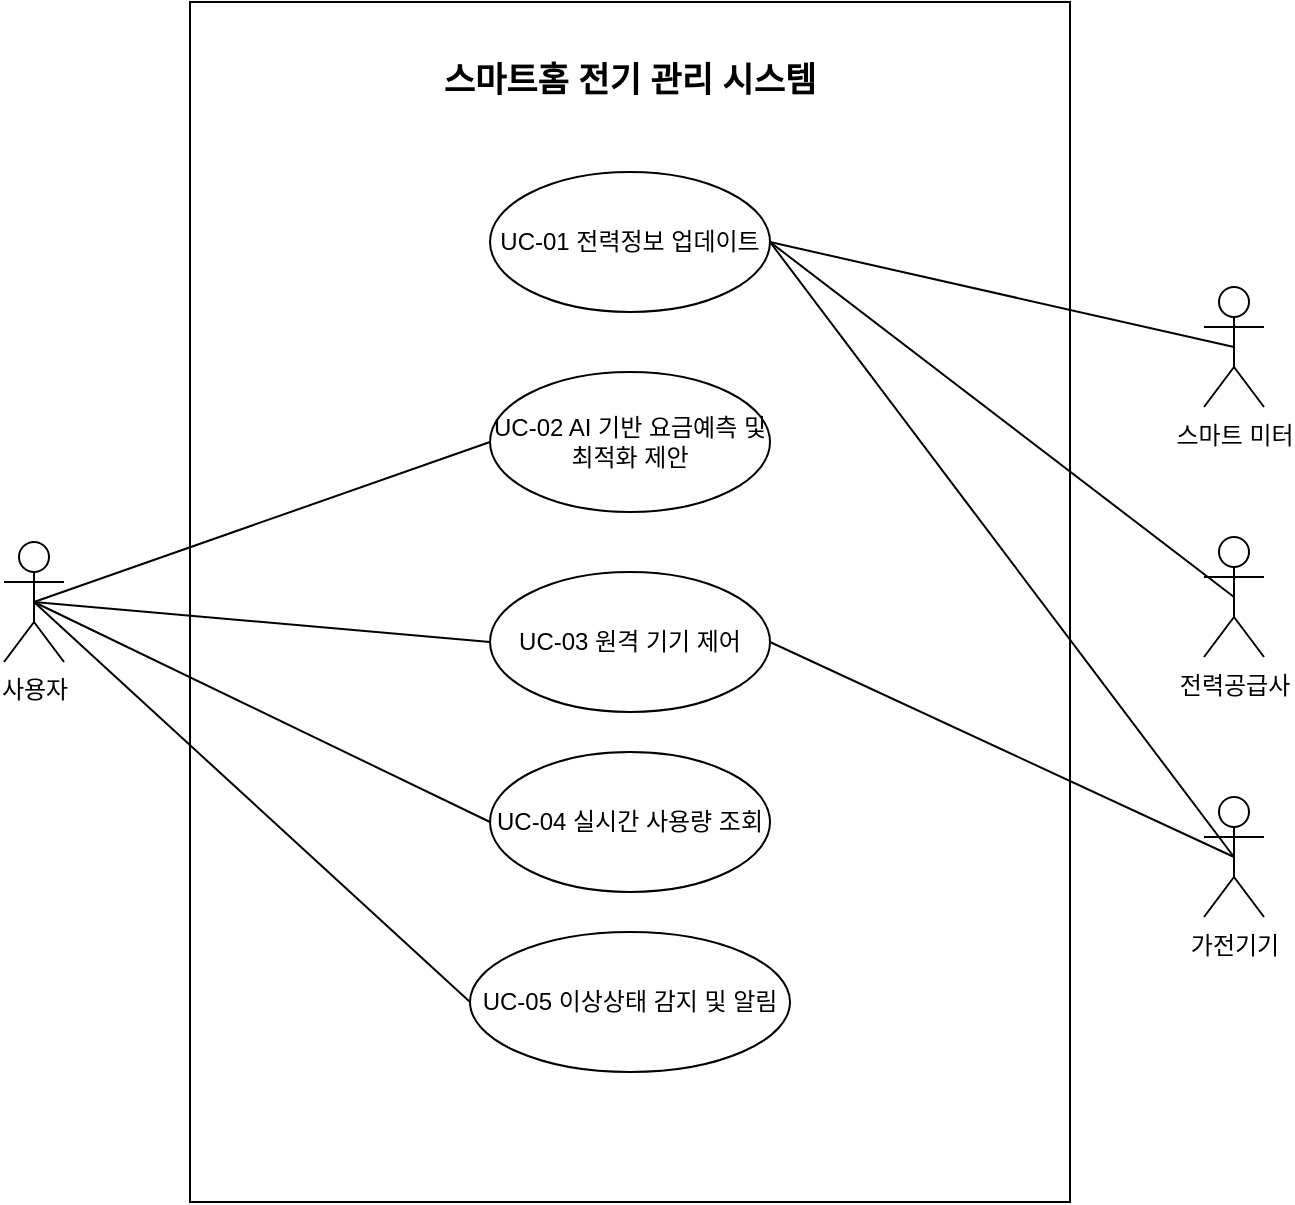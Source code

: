 <mxfile version="28.2.0" pages="2">
  <diagram name="UseCaseModel" id="mtb0sJFK-1cN7i5dOqM4">
    <mxGraphModel grid="1" page="1" gridSize="10" guides="1" tooltips="1" connect="1" arrows="1" fold="1" pageScale="1" pageWidth="827" pageHeight="1169" math="0" shadow="0">
      <root>
        <mxCell id="0" />
        <mxCell id="1" parent="0" />
        <mxCell id="JvUOeEXDJDTDxTC4g6xs-10" value="&lt;h3&gt;&lt;br&gt;&lt;/h3&gt;" style="rounded=0;whiteSpace=wrap;html=1;" vertex="1" parent="1">
          <mxGeometry x="173" y="225" width="440" height="600" as="geometry" />
        </mxCell>
        <mxCell id="JvUOeEXDJDTDxTC4g6xs-24" style="rounded=0;orthogonalLoop=1;jettySize=auto;html=1;exitX=0.5;exitY=0.5;exitDx=0;exitDy=0;exitPerimeter=0;entryX=0;entryY=0.5;entryDx=0;entryDy=0;endArrow=none;endFill=0;" edge="1" parent="1" source="JvUOeEXDJDTDxTC4g6xs-1" target="JvUOeEXDJDTDxTC4g6xs-13">
          <mxGeometry relative="1" as="geometry" />
        </mxCell>
        <mxCell id="JvUOeEXDJDTDxTC4g6xs-27" style="rounded=0;orthogonalLoop=1;jettySize=auto;html=1;exitX=0.5;exitY=0.5;exitDx=0;exitDy=0;exitPerimeter=0;entryX=0;entryY=0.5;entryDx=0;entryDy=0;endArrow=none;endFill=0;" edge="1" parent="1" source="JvUOeEXDJDTDxTC4g6xs-1" target="JvUOeEXDJDTDxTC4g6xs-11">
          <mxGeometry relative="1" as="geometry" />
        </mxCell>
        <mxCell id="JvUOeEXDJDTDxTC4g6xs-29" style="rounded=0;orthogonalLoop=1;jettySize=auto;html=1;exitX=0.5;exitY=0.5;exitDx=0;exitDy=0;exitPerimeter=0;entryX=0;entryY=0.5;entryDx=0;entryDy=0;endArrow=none;endFill=0;" edge="1" parent="1" source="JvUOeEXDJDTDxTC4g6xs-1" target="JvUOeEXDJDTDxTC4g6xs-12">
          <mxGeometry relative="1" as="geometry" />
        </mxCell>
        <mxCell id="JvUOeEXDJDTDxTC4g6xs-31" style="rounded=0;orthogonalLoop=1;jettySize=auto;html=1;exitX=0.5;exitY=0.5;exitDx=0;exitDy=0;exitPerimeter=0;entryX=0;entryY=0.5;entryDx=0;entryDy=0;endArrow=none;endFill=0;jumpStyle=none;" edge="1" parent="1" source="JvUOeEXDJDTDxTC4g6xs-1" target="JvUOeEXDJDTDxTC4g6xs-15">
          <mxGeometry relative="1" as="geometry" />
        </mxCell>
        <mxCell id="JvUOeEXDJDTDxTC4g6xs-1" value="사용자" style="shape=umlActor;verticalLabelPosition=bottom;verticalAlign=top;html=1;" vertex="1" parent="1">
          <mxGeometry x="80" y="495" width="30" height="60" as="geometry" />
        </mxCell>
        <mxCell id="JvUOeEXDJDTDxTC4g6xs-3" value="가전기기" style="shape=umlActor;verticalLabelPosition=bottom;verticalAlign=top;html=1;" vertex="1" parent="1">
          <mxGeometry x="680" y="622.5" width="30" height="60" as="geometry" />
        </mxCell>
        <mxCell id="JvUOeEXDJDTDxTC4g6xs-35" style="rounded=0;orthogonalLoop=1;jettySize=auto;html=1;exitX=0.5;exitY=0.5;exitDx=0;exitDy=0;exitPerimeter=0;endArrow=none;endFill=0;entryX=1;entryY=0.5;entryDx=0;entryDy=0;" edge="1" parent="1" source="JvUOeEXDJDTDxTC4g6xs-4" target="JvUOeEXDJDTDxTC4g6xs-14">
          <mxGeometry relative="1" as="geometry" />
        </mxCell>
        <mxCell id="JvUOeEXDJDTDxTC4g6xs-4" value="스마트 미터" style="shape=umlActor;verticalLabelPosition=bottom;verticalAlign=top;html=1;" vertex="1" parent="1">
          <mxGeometry x="680" y="367.5" width="30" height="60" as="geometry" />
        </mxCell>
        <mxCell id="JvUOeEXDJDTDxTC4g6xs-6" value="전력공급사" style="shape=umlActor;verticalLabelPosition=bottom;verticalAlign=top;html=1;" vertex="1" parent="1">
          <mxGeometry x="680" y="492.5" width="30" height="60" as="geometry" />
        </mxCell>
        <mxCell id="JvUOeEXDJDTDxTC4g6xs-11" value="UC-02 AI 기반 요금예측 및 최적화 제안" style="ellipse;whiteSpace=wrap;html=1;" vertex="1" parent="1">
          <mxGeometry x="323" y="410" width="140" height="70" as="geometry" />
        </mxCell>
        <mxCell id="JvUOeEXDJDTDxTC4g6xs-12" value="UC-04 실시간 사용량 조회" style="ellipse;whiteSpace=wrap;html=1;" vertex="1" parent="1">
          <mxGeometry x="323" y="600" width="140" height="70" as="geometry" />
        </mxCell>
        <mxCell id="JvUOeEXDJDTDxTC4g6xs-13" value="UC-03 원격 기기 제어" style="ellipse;whiteSpace=wrap;html=1;" vertex="1" parent="1">
          <mxGeometry x="323" y="510" width="140" height="70" as="geometry" />
        </mxCell>
        <mxCell id="JvUOeEXDJDTDxTC4g6xs-19" style="rounded=0;orthogonalLoop=1;jettySize=auto;html=1;exitX=1;exitY=0.5;exitDx=0;exitDy=0;endArrow=none;endFill=0;entryX=0.5;entryY=0.5;entryDx=0;entryDy=0;entryPerimeter=0;" edge="1" parent="1" source="JvUOeEXDJDTDxTC4g6xs-14" target="JvUOeEXDJDTDxTC4g6xs-6">
          <mxGeometry relative="1" as="geometry" />
        </mxCell>
        <mxCell id="JvUOeEXDJDTDxTC4g6xs-14" value="UC-01 전력정보 업데이트" style="ellipse;whiteSpace=wrap;html=1;" vertex="1" parent="1">
          <mxGeometry x="323" y="310" width="140" height="70" as="geometry" />
        </mxCell>
        <mxCell id="JvUOeEXDJDTDxTC4g6xs-15" value="UC-05 이상상태 감지 및 알림" style="ellipse;whiteSpace=wrap;html=1;" vertex="1" parent="1">
          <mxGeometry x="313" y="690" width="160" height="70" as="geometry" />
        </mxCell>
        <mxCell id="JvUOeEXDJDTDxTC4g6xs-26" style="rounded=0;orthogonalLoop=1;jettySize=auto;html=1;exitX=1;exitY=0.5;exitDx=0;exitDy=0;entryX=0.5;entryY=0.5;entryDx=0;entryDy=0;entryPerimeter=0;endArrow=none;endFill=0;" edge="1" parent="1" source="JvUOeEXDJDTDxTC4g6xs-13" target="JvUOeEXDJDTDxTC4g6xs-3">
          <mxGeometry relative="1" as="geometry" />
        </mxCell>
        <mxCell id="JvUOeEXDJDTDxTC4g6xs-33" value="스마트홈 전기 관리 시스템" style="text;html=1;align=center;verticalAlign=middle;whiteSpace=wrap;rounded=0;fontStyle=1;fontSize=17;" vertex="1" parent="1">
          <mxGeometry x="286" y="250" width="214" height="30" as="geometry" />
        </mxCell>
        <mxCell id="JvUOeEXDJDTDxTC4g6xs-36" style="rounded=0;orthogonalLoop=1;jettySize=auto;html=1;exitX=1;exitY=0.5;exitDx=0;exitDy=0;entryX=0.5;entryY=0.5;entryDx=0;entryDy=0;entryPerimeter=0;endArrow=none;endFill=0;" edge="1" parent="1" source="JvUOeEXDJDTDxTC4g6xs-14" target="JvUOeEXDJDTDxTC4g6xs-3">
          <mxGeometry relative="1" as="geometry" />
        </mxCell>
      </root>
    </mxGraphModel>
  </diagram>
  <diagram name="UseCaseModel - Cloud" id="qLqDCi8Lt9P2K65fbgVC">
    <mxGraphModel dx="954" dy="1467" grid="1" gridSize="10" guides="1" tooltips="1" connect="1" arrows="1" fold="1" page="1" pageScale="1" pageWidth="827" pageHeight="1169" math="0" shadow="0">
      <root>
        <mxCell id="2CFVSWfULitRS7JIoUrC-0" />
        <mxCell id="2CFVSWfULitRS7JIoUrC-1" parent="2CFVSWfULitRS7JIoUrC-0" />
        <mxCell id="2CFVSWfULitRS7JIoUrC-2" value="&lt;h3&gt;&lt;br&gt;&lt;/h3&gt;" style="rounded=0;whiteSpace=wrap;html=1;" parent="2CFVSWfULitRS7JIoUrC-1" vertex="1">
          <mxGeometry x="173" y="225" width="440" height="600" as="geometry" />
        </mxCell>
        <mxCell id="2CFVSWfULitRS7JIoUrC-3" style="rounded=0;orthogonalLoop=1;jettySize=auto;html=1;exitX=0.5;exitY=0.5;exitDx=0;exitDy=0;exitPerimeter=0;entryX=0;entryY=0.5;entryDx=0;entryDy=0;endArrow=none;endFill=0;" parent="2CFVSWfULitRS7JIoUrC-1" source="2CFVSWfULitRS7JIoUrC-7" target="2CFVSWfULitRS7JIoUrC-14" edge="1">
          <mxGeometry relative="1" as="geometry" />
        </mxCell>
        <mxCell id="2CFVSWfULitRS7JIoUrC-4" style="rounded=0;orthogonalLoop=1;jettySize=auto;html=1;exitX=0.5;exitY=0.5;exitDx=0;exitDy=0;exitPerimeter=0;entryX=0;entryY=0.5;entryDx=0;entryDy=0;endArrow=none;endFill=0;" parent="2CFVSWfULitRS7JIoUrC-1" source="2CFVSWfULitRS7JIoUrC-7" target="2CFVSWfULitRS7JIoUrC-12" edge="1">
          <mxGeometry relative="1" as="geometry" />
        </mxCell>
        <mxCell id="2CFVSWfULitRS7JIoUrC-5" style="rounded=0;orthogonalLoop=1;jettySize=auto;html=1;exitX=0.5;exitY=0.5;exitDx=0;exitDy=0;exitPerimeter=0;entryX=0;entryY=0.5;entryDx=0;entryDy=0;endArrow=none;endFill=0;" parent="2CFVSWfULitRS7JIoUrC-1" source="2CFVSWfULitRS7JIoUrC-7" target="2CFVSWfULitRS7JIoUrC-13" edge="1">
          <mxGeometry relative="1" as="geometry" />
        </mxCell>
        <mxCell id="2CFVSWfULitRS7JIoUrC-6" style="rounded=0;orthogonalLoop=1;jettySize=auto;html=1;exitX=0.5;exitY=0.5;exitDx=0;exitDy=0;exitPerimeter=0;entryX=0;entryY=0.5;entryDx=0;entryDy=0;endArrow=none;endFill=0;jumpStyle=none;" parent="2CFVSWfULitRS7JIoUrC-1" source="2CFVSWfULitRS7JIoUrC-7" target="2CFVSWfULitRS7JIoUrC-17" edge="1">
          <mxGeometry relative="1" as="geometry" />
        </mxCell>
        <mxCell id="2CFVSWfULitRS7JIoUrC-7" value="사용자" style="shape=umlActor;verticalLabelPosition=bottom;verticalAlign=top;html=1;" parent="2CFVSWfULitRS7JIoUrC-1" vertex="1">
          <mxGeometry x="80" y="495" width="30" height="60" as="geometry" />
        </mxCell>
        <mxCell id="2CFVSWfULitRS7JIoUrC-9" style="rounded=0;orthogonalLoop=1;jettySize=auto;html=1;exitX=0.5;exitY=0.5;exitDx=0;exitDy=0;exitPerimeter=0;endArrow=none;endFill=0;entryX=1;entryY=0.5;entryDx=0;entryDy=0;" parent="2CFVSWfULitRS7JIoUrC-1" source="2CFVSWfULitRS7JIoUrC-10" target="2CFVSWfULitRS7JIoUrC-16" edge="1">
          <mxGeometry relative="1" as="geometry" />
        </mxCell>
        <mxCell id="JUE2Fe5nqkX3P1aAR6zp-4" style="rounded=0;orthogonalLoop=1;jettySize=auto;html=1;exitX=0.5;exitY=0.5;exitDx=0;exitDy=0;exitPerimeter=0;entryX=1;entryY=0.5;entryDx=0;entryDy=0;endArrow=none;endFill=0;" parent="2CFVSWfULitRS7JIoUrC-1" source="uKDBjM4BUVisl8gIG9iK-6" target="2CFVSWfULitRS7JIoUrC-17" edge="1">
          <mxGeometry relative="1" as="geometry" />
        </mxCell>
        <mxCell id="2CFVSWfULitRS7JIoUrC-10" value="홈 게이트웨이&lt;div&gt;시스템&lt;/div&gt;" style="shape=umlActor;verticalLabelPosition=bottom;verticalAlign=top;html=1;" parent="2CFVSWfULitRS7JIoUrC-1" vertex="1">
          <mxGeometry x="680" y="515" width="30" height="60" as="geometry" />
        </mxCell>
        <mxCell id="2CFVSWfULitRS7JIoUrC-11" value="전력공급사" style="shape=umlActor;verticalLabelPosition=bottom;verticalAlign=top;html=1;" parent="2CFVSWfULitRS7JIoUrC-1" vertex="1">
          <mxGeometry x="680" y="290" width="30" height="60" as="geometry" />
        </mxCell>
        <mxCell id="2CFVSWfULitRS7JIoUrC-12" value="UC-02 AI 기반 요금예측 및 최적화 제안" style="ellipse;whiteSpace=wrap;html=1;" parent="2CFVSWfULitRS7JIoUrC-1" vertex="1">
          <mxGeometry x="323" y="410" width="140" height="70" as="geometry" />
        </mxCell>
        <mxCell id="2CFVSWfULitRS7JIoUrC-13" value="UC-04 실시간 사용량 조회" style="ellipse;whiteSpace=wrap;html=1;" parent="2CFVSWfULitRS7JIoUrC-1" vertex="1">
          <mxGeometry x="323" y="600" width="140" height="70" as="geometry" />
        </mxCell>
        <mxCell id="2CFVSWfULitRS7JIoUrC-14" value="UC-03 원격 기기 제어" style="ellipse;whiteSpace=wrap;html=1;" parent="2CFVSWfULitRS7JIoUrC-1" vertex="1">
          <mxGeometry x="323" y="510" width="140" height="70" as="geometry" />
        </mxCell>
        <mxCell id="2CFVSWfULitRS7JIoUrC-15" style="rounded=0;orthogonalLoop=1;jettySize=auto;html=1;exitX=1;exitY=0.5;exitDx=0;exitDy=0;endArrow=none;endFill=0;entryX=0.5;entryY=0.5;entryDx=0;entryDy=0;entryPerimeter=0;" parent="2CFVSWfULitRS7JIoUrC-1" source="2CFVSWfULitRS7JIoUrC-16" target="2CFVSWfULitRS7JIoUrC-11" edge="1">
          <mxGeometry relative="1" as="geometry" />
        </mxCell>
        <mxCell id="2CFVSWfULitRS7JIoUrC-16" value="UC-01 전력정보 업데이트" style="ellipse;whiteSpace=wrap;html=1;" parent="2CFVSWfULitRS7JIoUrC-1" vertex="1">
          <mxGeometry x="323" y="310" width="140" height="70" as="geometry" />
        </mxCell>
        <mxCell id="2CFVSWfULitRS7JIoUrC-17" value="UC-05 이상상태 감지 및 알림" style="ellipse;whiteSpace=wrap;html=1;" parent="2CFVSWfULitRS7JIoUrC-1" vertex="1">
          <mxGeometry x="313" y="690" width="160" height="70" as="geometry" />
        </mxCell>
        <mxCell id="2CFVSWfULitRS7JIoUrC-19" value="스마트홈 전기 관리 시스템" style="text;html=1;align=center;verticalAlign=middle;whiteSpace=wrap;rounded=0;fontStyle=1;fontSize=17;" parent="2CFVSWfULitRS7JIoUrC-1" vertex="1">
          <mxGeometry x="286" y="250" width="214" height="30" as="geometry" />
        </mxCell>
        <mxCell id="2CFVSWfULitRS7JIoUrC-20" style="rounded=0;orthogonalLoop=1;jettySize=auto;html=1;exitX=1;exitY=0.5;exitDx=0;exitDy=0;entryX=0.5;entryY=0.5;entryDx=0;entryDy=0;entryPerimeter=0;endArrow=none;endFill=0;strokeWidth=1;" parent="2CFVSWfULitRS7JIoUrC-1" source="2CFVSWfULitRS7JIoUrC-16" target="2CFVSWfULitRS7JIoUrC-10" edge="1">
          <mxGeometry relative="1" as="geometry">
            <mxPoint x="705" y="750" as="targetPoint" />
          </mxGeometry>
        </mxCell>
        <mxCell id="JUE2Fe5nqkX3P1aAR6zp-1" style="rounded=0;orthogonalLoop=1;jettySize=auto;html=1;exitX=0;exitY=0.5;exitDx=0;exitDy=0;entryX=0.5;entryY=0.5;entryDx=0;entryDy=0;entryPerimeter=0;endArrow=none;endFill=0;" parent="2CFVSWfULitRS7JIoUrC-1" source="2CFVSWfULitRS7JIoUrC-16" target="2CFVSWfULitRS7JIoUrC-7" edge="1">
          <mxGeometry relative="1" as="geometry" />
        </mxCell>
        <mxCell id="JUE2Fe5nqkX3P1aAR6zp-2" style="rounded=0;orthogonalLoop=1;jettySize=auto;html=1;exitX=1;exitY=0.5;exitDx=0;exitDy=0;entryX=0.5;entryY=0.5;entryDx=0;entryDy=0;entryPerimeter=0;endArrow=none;endFill=0;" parent="2CFVSWfULitRS7JIoUrC-1" source="2CFVSWfULitRS7JIoUrC-14" target="2CFVSWfULitRS7JIoUrC-10" edge="1">
          <mxGeometry relative="1" as="geometry" />
        </mxCell>
        <mxCell id="uKDBjM4BUVisl8gIG9iK-0" style="rounded=0;orthogonalLoop=1;jettySize=auto;html=1;exitX=1;exitY=0.5;exitDx=0;exitDy=0;entryX=0.5;entryY=0.5;entryDx=0;entryDy=0;entryPerimeter=0;endArrow=none;endFill=0;" parent="2CFVSWfULitRS7JIoUrC-1" source="2CFVSWfULitRS7JIoUrC-12" target="2CFVSWfULitRS7JIoUrC-11" edge="1">
          <mxGeometry relative="1" as="geometry" />
        </mxCell>
        <mxCell id="uKDBjM4BUVisl8gIG9iK-9" style="rounded=0;orthogonalLoop=1;jettySize=auto;html=1;exitX=0.5;exitY=0.5;exitDx=0;exitDy=0;exitPerimeter=0;entryX=1;entryY=0.5;entryDx=0;entryDy=0;endArrow=none;endFill=0;" parent="2CFVSWfULitRS7JIoUrC-1" source="uKDBjM4BUVisl8gIG9iK-6" target="2CFVSWfULitRS7JIoUrC-16" edge="1">
          <mxGeometry relative="1" as="geometry" />
        </mxCell>
        <mxCell id="uKDBjM4BUVisl8gIG9iK-6" value="타이머" style="shape=umlActor;verticalLabelPosition=bottom;verticalAlign=top;html=1;" parent="2CFVSWfULitRS7JIoUrC-1" vertex="1">
          <mxGeometry x="680" y="695" width="30" height="60" as="geometry" />
        </mxCell>
        <mxCell id="3BVXwGzVKlMJeQCEy9_R-0" style="rounded=0;orthogonalLoop=1;jettySize=auto;html=1;exitX=1;exitY=0.5;exitDx=0;exitDy=0;entryX=0.5;entryY=0.5;entryDx=0;entryDy=0;entryPerimeter=0;strokeWidth=1;endArrow=none;endFill=0;" edge="1" parent="2CFVSWfULitRS7JIoUrC-1" source="2CFVSWfULitRS7JIoUrC-17" target="2CFVSWfULitRS7JIoUrC-10">
          <mxGeometry relative="1" as="geometry" />
        </mxCell>
      </root>
    </mxGraphModel>
  </diagram>
</mxfile>
